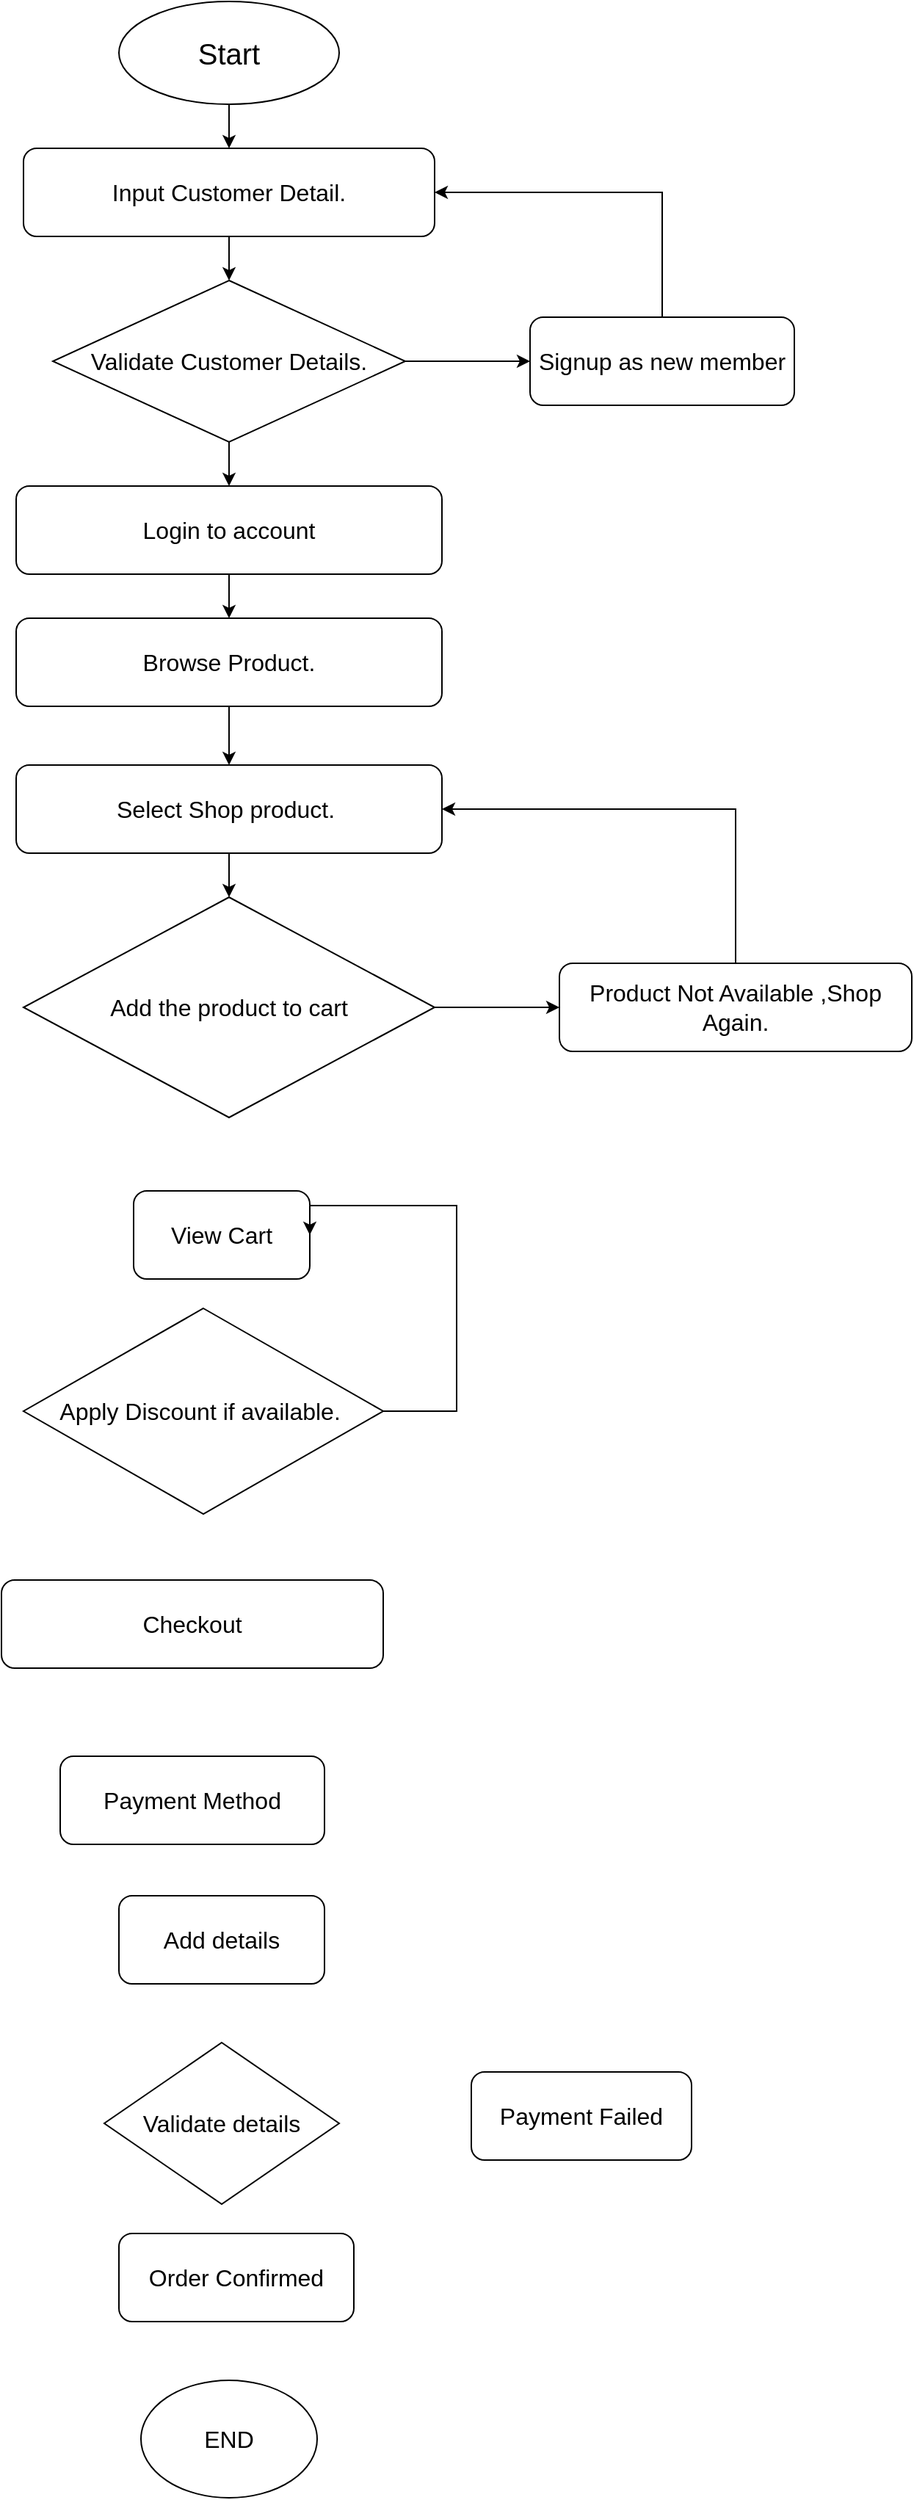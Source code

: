 <mxfile version="21.6.5" type="device">
  <diagram name="Page-1" id="o37-ouUlUktZmACFw2VS">
    <mxGraphModel dx="840" dy="454" grid="1" gridSize="10" guides="1" tooltips="1" connect="1" arrows="1" fold="1" page="1" pageScale="1" pageWidth="850" pageHeight="1100" math="0" shadow="0">
      <root>
        <mxCell id="0" />
        <mxCell id="1" parent="0" />
        <mxCell id="yoGSxvYXmqT5_oQUQnS2-4" value="" style="edgeStyle=orthogonalEdgeStyle;rounded=0;orthogonalLoop=1;jettySize=auto;html=1;" edge="1" parent="1" source="yoGSxvYXmqT5_oQUQnS2-2" target="yoGSxvYXmqT5_oQUQnS2-3">
          <mxGeometry relative="1" as="geometry" />
        </mxCell>
        <mxCell id="yoGSxvYXmqT5_oQUQnS2-2" value="&lt;font style=&quot;font-size: 20px;&quot;&gt;Start&lt;/font&gt;" style="ellipse;whiteSpace=wrap;html=1;" vertex="1" parent="1">
          <mxGeometry x="260" width="150" height="70" as="geometry" />
        </mxCell>
        <mxCell id="yoGSxvYXmqT5_oQUQnS2-23" value="" style="edgeStyle=orthogonalEdgeStyle;rounded=0;orthogonalLoop=1;jettySize=auto;html=1;" edge="1" parent="1" source="yoGSxvYXmqT5_oQUQnS2-3" target="yoGSxvYXmqT5_oQUQnS2-6">
          <mxGeometry relative="1" as="geometry" />
        </mxCell>
        <mxCell id="yoGSxvYXmqT5_oQUQnS2-3" value="&lt;font style=&quot;font-size: 16px;&quot;&gt;Input Customer Detail.&lt;/font&gt;" style="rounded=1;whiteSpace=wrap;html=1;" vertex="1" parent="1">
          <mxGeometry x="195" y="100" width="280" height="60" as="geometry" />
        </mxCell>
        <mxCell id="yoGSxvYXmqT5_oQUQnS2-25" value="" style="edgeStyle=orthogonalEdgeStyle;rounded=0;orthogonalLoop=1;jettySize=auto;html=1;" edge="1" parent="1" source="yoGSxvYXmqT5_oQUQnS2-5" target="yoGSxvYXmqT5_oQUQnS2-8">
          <mxGeometry relative="1" as="geometry" />
        </mxCell>
        <mxCell id="yoGSxvYXmqT5_oQUQnS2-5" value="&lt;font style=&quot;font-size: 16px;&quot;&gt;Login to account&lt;/font&gt;" style="rounded=1;whiteSpace=wrap;html=1;" vertex="1" parent="1">
          <mxGeometry x="190" y="330" width="290" height="60" as="geometry" />
        </mxCell>
        <mxCell id="yoGSxvYXmqT5_oQUQnS2-24" value="" style="edgeStyle=orthogonalEdgeStyle;rounded=0;orthogonalLoop=1;jettySize=auto;html=1;" edge="1" parent="1" source="yoGSxvYXmqT5_oQUQnS2-6" target="yoGSxvYXmqT5_oQUQnS2-5">
          <mxGeometry relative="1" as="geometry" />
        </mxCell>
        <mxCell id="yoGSxvYXmqT5_oQUQnS2-26" value="" style="edgeStyle=orthogonalEdgeStyle;rounded=0;orthogonalLoop=1;jettySize=auto;html=1;" edge="1" parent="1" source="yoGSxvYXmqT5_oQUQnS2-6" target="yoGSxvYXmqT5_oQUQnS2-7">
          <mxGeometry relative="1" as="geometry" />
        </mxCell>
        <mxCell id="yoGSxvYXmqT5_oQUQnS2-6" value="&lt;font style=&quot;font-size: 16px;&quot;&gt;Validate Customer Details.&lt;/font&gt;" style="rhombus;whiteSpace=wrap;html=1;" vertex="1" parent="1">
          <mxGeometry x="215" y="190" width="240" height="110" as="geometry" />
        </mxCell>
        <mxCell id="yoGSxvYXmqT5_oQUQnS2-27" style="edgeStyle=orthogonalEdgeStyle;rounded=0;orthogonalLoop=1;jettySize=auto;html=1;entryX=1;entryY=0.5;entryDx=0;entryDy=0;" edge="1" parent="1" source="yoGSxvYXmqT5_oQUQnS2-7" target="yoGSxvYXmqT5_oQUQnS2-3">
          <mxGeometry relative="1" as="geometry">
            <Array as="points">
              <mxPoint x="630" y="130" />
            </Array>
          </mxGeometry>
        </mxCell>
        <mxCell id="yoGSxvYXmqT5_oQUQnS2-7" value="&lt;font style=&quot;font-size: 16px;&quot;&gt;Signup as new member&lt;/font&gt;" style="rounded=1;whiteSpace=wrap;html=1;" vertex="1" parent="1">
          <mxGeometry x="540" y="215" width="180" height="60" as="geometry" />
        </mxCell>
        <mxCell id="yoGSxvYXmqT5_oQUQnS2-28" value="" style="edgeStyle=orthogonalEdgeStyle;rounded=0;orthogonalLoop=1;jettySize=auto;html=1;" edge="1" parent="1" source="yoGSxvYXmqT5_oQUQnS2-8" target="yoGSxvYXmqT5_oQUQnS2-9">
          <mxGeometry relative="1" as="geometry" />
        </mxCell>
        <mxCell id="yoGSxvYXmqT5_oQUQnS2-8" value="&lt;font style=&quot;font-size: 16px;&quot;&gt;Browse Product.&lt;/font&gt;" style="rounded=1;whiteSpace=wrap;html=1;" vertex="1" parent="1">
          <mxGeometry x="190" y="420" width="290" height="60" as="geometry" />
        </mxCell>
        <mxCell id="yoGSxvYXmqT5_oQUQnS2-29" value="" style="edgeStyle=orthogonalEdgeStyle;rounded=0;orthogonalLoop=1;jettySize=auto;html=1;" edge="1" parent="1" source="yoGSxvYXmqT5_oQUQnS2-9" target="yoGSxvYXmqT5_oQUQnS2-10">
          <mxGeometry relative="1" as="geometry" />
        </mxCell>
        <mxCell id="yoGSxvYXmqT5_oQUQnS2-9" value="&lt;font style=&quot;font-size: 16px;&quot;&gt;Select Shop product.&amp;nbsp;&lt;/font&gt;" style="rounded=1;whiteSpace=wrap;html=1;" vertex="1" parent="1">
          <mxGeometry x="190" y="520" width="290" height="60" as="geometry" />
        </mxCell>
        <mxCell id="yoGSxvYXmqT5_oQUQnS2-30" value="" style="edgeStyle=orthogonalEdgeStyle;rounded=0;orthogonalLoop=1;jettySize=auto;html=1;" edge="1" parent="1" source="yoGSxvYXmqT5_oQUQnS2-10" target="yoGSxvYXmqT5_oQUQnS2-11">
          <mxGeometry relative="1" as="geometry" />
        </mxCell>
        <mxCell id="yoGSxvYXmqT5_oQUQnS2-10" value="&lt;font style=&quot;font-size: 16px;&quot;&gt;Add the product to cart&lt;/font&gt;" style="rhombus;whiteSpace=wrap;html=1;" vertex="1" parent="1">
          <mxGeometry x="195" y="610" width="280" height="150" as="geometry" />
        </mxCell>
        <mxCell id="yoGSxvYXmqT5_oQUQnS2-31" style="edgeStyle=orthogonalEdgeStyle;rounded=0;orthogonalLoop=1;jettySize=auto;html=1;entryX=1;entryY=0.5;entryDx=0;entryDy=0;" edge="1" parent="1" source="yoGSxvYXmqT5_oQUQnS2-11" target="yoGSxvYXmqT5_oQUQnS2-9">
          <mxGeometry relative="1" as="geometry">
            <Array as="points">
              <mxPoint x="680" y="550" />
            </Array>
          </mxGeometry>
        </mxCell>
        <mxCell id="yoGSxvYXmqT5_oQUQnS2-11" value="&lt;font style=&quot;font-size: 16px;&quot;&gt;Product Not Available ,Shop Again.&lt;/font&gt;" style="rounded=1;whiteSpace=wrap;html=1;" vertex="1" parent="1">
          <mxGeometry x="560" y="655" width="240" height="60" as="geometry" />
        </mxCell>
        <mxCell id="yoGSxvYXmqT5_oQUQnS2-12" value="&lt;font style=&quot;font-size: 16px;&quot;&gt;View Cart&lt;/font&gt;" style="rounded=1;whiteSpace=wrap;html=1;" vertex="1" parent="1">
          <mxGeometry x="270" y="810" width="120" height="60" as="geometry" />
        </mxCell>
        <mxCell id="yoGSxvYXmqT5_oQUQnS2-22" style="edgeStyle=orthogonalEdgeStyle;rounded=0;orthogonalLoop=1;jettySize=auto;html=1;entryX=1;entryY=0.5;entryDx=0;entryDy=0;" edge="1" parent="1" source="yoGSxvYXmqT5_oQUQnS2-13" target="yoGSxvYXmqT5_oQUQnS2-12">
          <mxGeometry relative="1" as="geometry">
            <Array as="points">
              <mxPoint x="490" y="960" />
              <mxPoint x="490" y="820" />
            </Array>
          </mxGeometry>
        </mxCell>
        <mxCell id="yoGSxvYXmqT5_oQUQnS2-13" value="&lt;font style=&quot;font-size: 16px;&quot;&gt;Apply Discount if available.&amp;nbsp;&lt;/font&gt;" style="rhombus;whiteSpace=wrap;html=1;" vertex="1" parent="1">
          <mxGeometry x="195" y="890" width="245" height="140" as="geometry" />
        </mxCell>
        <mxCell id="yoGSxvYXmqT5_oQUQnS2-14" value="&lt;font style=&quot;font-size: 16px;&quot;&gt;Checkout&lt;/font&gt;" style="rounded=1;whiteSpace=wrap;html=1;" vertex="1" parent="1">
          <mxGeometry x="180" y="1075" width="260" height="60" as="geometry" />
        </mxCell>
        <mxCell id="yoGSxvYXmqT5_oQUQnS2-15" value="&lt;font style=&quot;font-size: 16px;&quot;&gt;Payment Method&lt;/font&gt;" style="rounded=1;whiteSpace=wrap;html=1;" vertex="1" parent="1">
          <mxGeometry x="220" y="1195" width="180" height="60" as="geometry" />
        </mxCell>
        <mxCell id="yoGSxvYXmqT5_oQUQnS2-16" value="&lt;font style=&quot;font-size: 16px;&quot;&gt;Add details&lt;/font&gt;" style="rounded=1;whiteSpace=wrap;html=1;" vertex="1" parent="1">
          <mxGeometry x="260" y="1290" width="140" height="60" as="geometry" />
        </mxCell>
        <mxCell id="yoGSxvYXmqT5_oQUQnS2-17" value="&lt;font style=&quot;font-size: 16px;&quot;&gt;Validate details&lt;/font&gt;" style="rhombus;whiteSpace=wrap;html=1;" vertex="1" parent="1">
          <mxGeometry x="250" y="1390" width="160" height="110" as="geometry" />
        </mxCell>
        <mxCell id="yoGSxvYXmqT5_oQUQnS2-18" value="&lt;font style=&quot;font-size: 16px;&quot;&gt;Payment Failed&lt;/font&gt;" style="rounded=1;whiteSpace=wrap;html=1;" vertex="1" parent="1">
          <mxGeometry x="500" y="1410" width="150" height="60" as="geometry" />
        </mxCell>
        <mxCell id="yoGSxvYXmqT5_oQUQnS2-19" value="&lt;font style=&quot;font-size: 16px;&quot;&gt;Order Confirmed&lt;/font&gt;" style="rounded=1;whiteSpace=wrap;html=1;" vertex="1" parent="1">
          <mxGeometry x="260" y="1520" width="160" height="60" as="geometry" />
        </mxCell>
        <mxCell id="yoGSxvYXmqT5_oQUQnS2-20" value="&lt;font style=&quot;font-size: 16px;&quot;&gt;END&lt;/font&gt;" style="ellipse;whiteSpace=wrap;html=1;" vertex="1" parent="1">
          <mxGeometry x="275" y="1620" width="120" height="80" as="geometry" />
        </mxCell>
      </root>
    </mxGraphModel>
  </diagram>
</mxfile>
